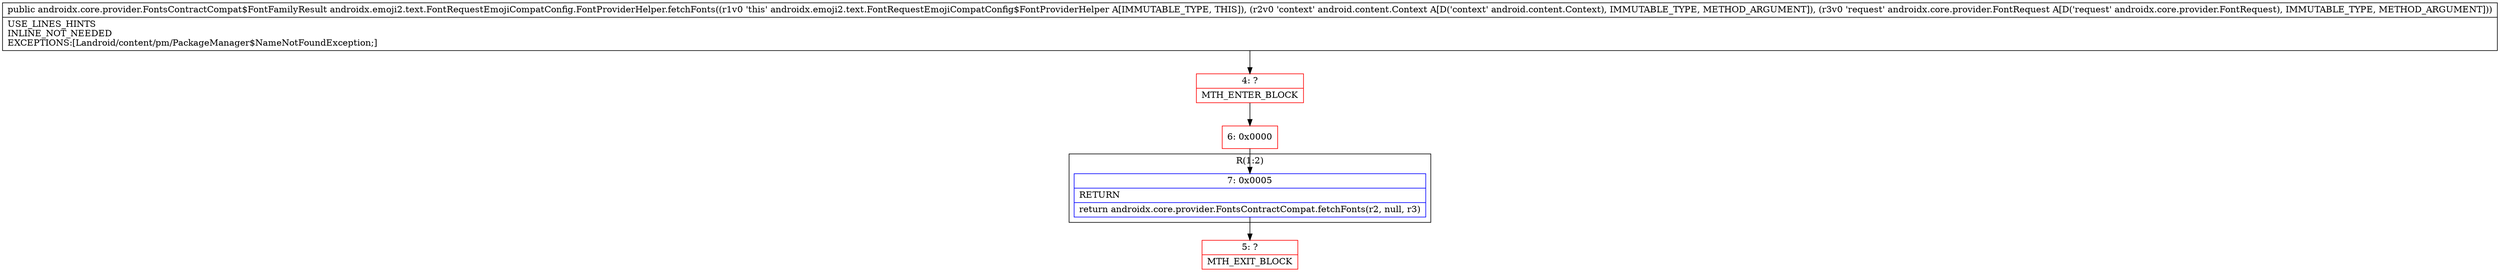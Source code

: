 digraph "CFG forandroidx.emoji2.text.FontRequestEmojiCompatConfig.FontProviderHelper.fetchFonts(Landroid\/content\/Context;Landroidx\/core\/provider\/FontRequest;)Landroidx\/core\/provider\/FontsContractCompat$FontFamilyResult;" {
subgraph cluster_Region_1729336139 {
label = "R(1:2)";
node [shape=record,color=blue];
Node_7 [shape=record,label="{7\:\ 0x0005|RETURN\l|return androidx.core.provider.FontsContractCompat.fetchFonts(r2, null, r3)\l}"];
}
Node_4 [shape=record,color=red,label="{4\:\ ?|MTH_ENTER_BLOCK\l}"];
Node_6 [shape=record,color=red,label="{6\:\ 0x0000}"];
Node_5 [shape=record,color=red,label="{5\:\ ?|MTH_EXIT_BLOCK\l}"];
MethodNode[shape=record,label="{public androidx.core.provider.FontsContractCompat$FontFamilyResult androidx.emoji2.text.FontRequestEmojiCompatConfig.FontProviderHelper.fetchFonts((r1v0 'this' androidx.emoji2.text.FontRequestEmojiCompatConfig$FontProviderHelper A[IMMUTABLE_TYPE, THIS]), (r2v0 'context' android.content.Context A[D('context' android.content.Context), IMMUTABLE_TYPE, METHOD_ARGUMENT]), (r3v0 'request' androidx.core.provider.FontRequest A[D('request' androidx.core.provider.FontRequest), IMMUTABLE_TYPE, METHOD_ARGUMENT]))  | USE_LINES_HINTS\lINLINE_NOT_NEEDED\lEXCEPTIONS:[Landroid\/content\/pm\/PackageManager$NameNotFoundException;]\l}"];
MethodNode -> Node_4;Node_7 -> Node_5;
Node_4 -> Node_6;
Node_6 -> Node_7;
}

